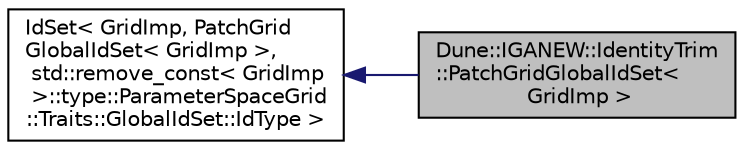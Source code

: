 digraph "Dune::IGANEW::IdentityTrim::PatchGridGlobalIdSet&lt; GridImp &gt;"
{
 // LATEX_PDF_SIZE
  edge [fontname="Helvetica",fontsize="10",labelfontname="Helvetica",labelfontsize="10"];
  node [fontname="Helvetica",fontsize="10",shape=record];
  rankdir="LR";
  Node1 [label="Dune::IGANEW::IdentityTrim\l::PatchGridGlobalIdSet\<\l GridImp \>",height=0.2,width=0.4,color="black", fillcolor="grey75", style="filled", fontcolor="black",tooltip=" "];
  Node2 -> Node1 [dir="back",color="midnightblue",fontsize="10",style="solid",fontname="Helvetica"];
  Node2 [label="IdSet\< GridImp, PatchGrid\lGlobalIdSet\< GridImp \>,\l std::remove_const\< GridImp\l \>::type::ParameterSpaceGrid\l::Traits::GlobalIdSet::IdType \>",height=0.2,width=0.4,color="black", fillcolor="white", style="filled",tooltip=" "];
}
